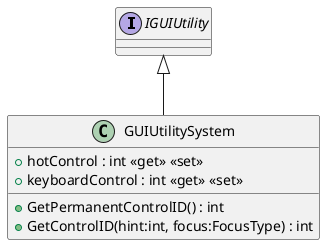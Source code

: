 @startuml
interface IGUIUtility {
}
class GUIUtilitySystem {
    + GetPermanentControlID() : int
    + hotControl : int <<get>> <<set>>
    + keyboardControl : int <<get>> <<set>>
    + GetControlID(hint:int, focus:FocusType) : int
}
IGUIUtility <|-- GUIUtilitySystem
@enduml
